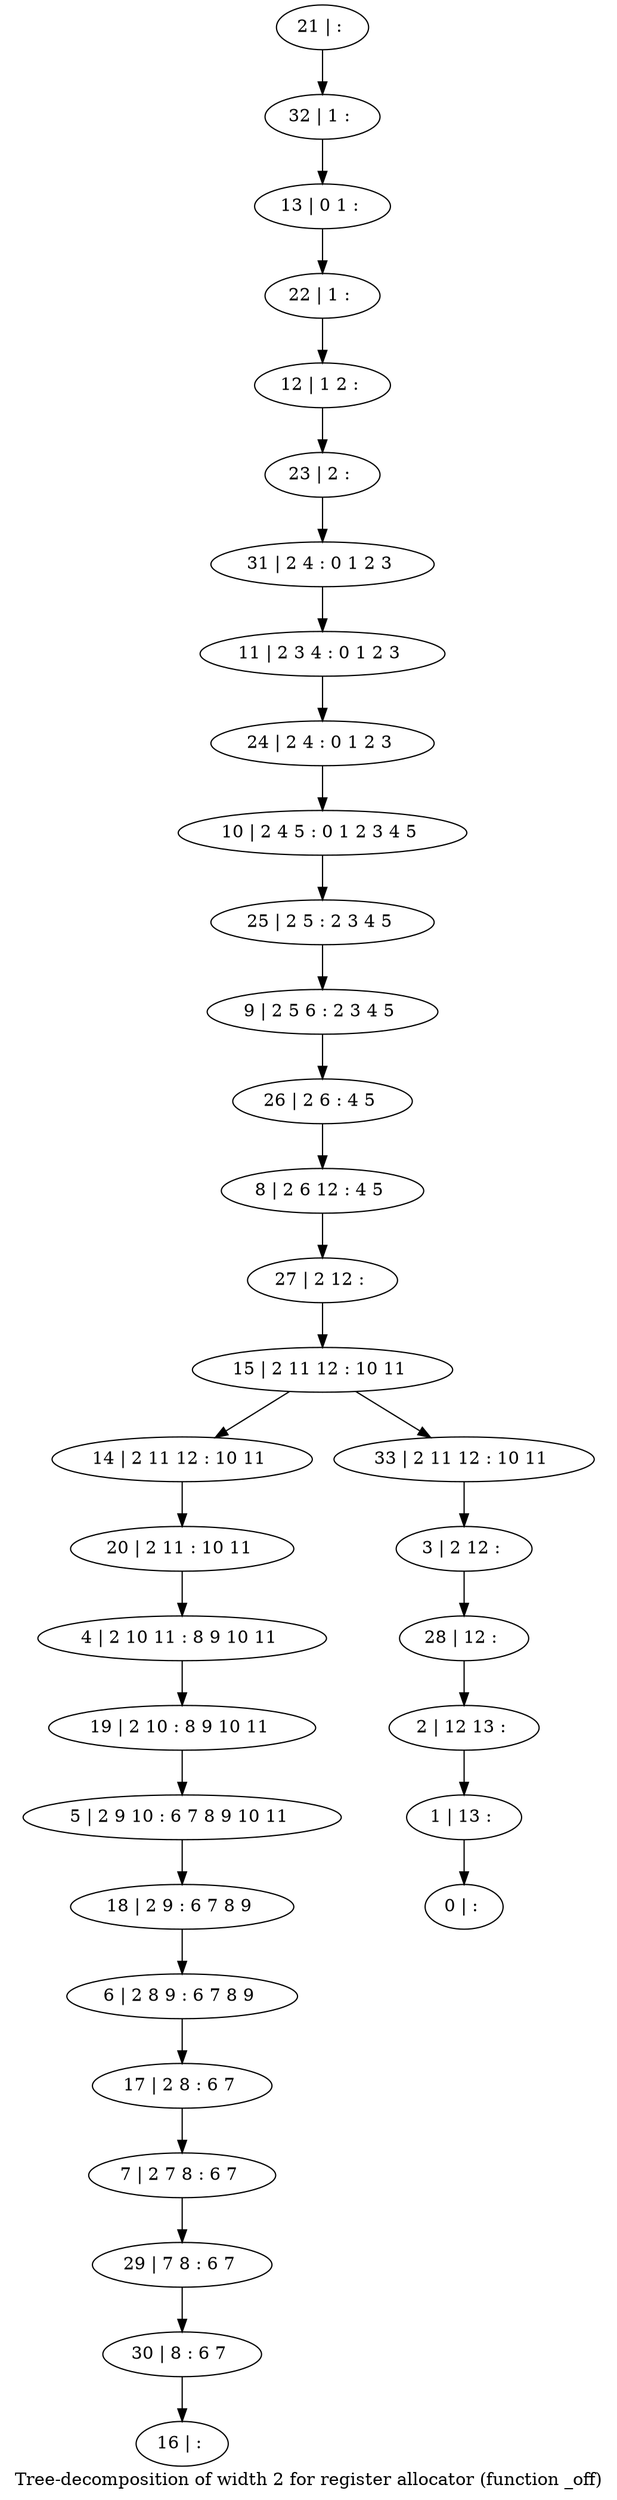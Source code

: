 digraph G {
graph [label="Tree-decomposition of width 2 for register allocator (function _off)"]
0[label="0 | : "];
1[label="1 | 13 : "];
2[label="2 | 12 13 : "];
3[label="3 | 2 12 : "];
4[label="4 | 2 10 11 : 8 9 10 11 "];
5[label="5 | 2 9 10 : 6 7 8 9 10 11 "];
6[label="6 | 2 8 9 : 6 7 8 9 "];
7[label="7 | 2 7 8 : 6 7 "];
8[label="8 | 2 6 12 : 4 5 "];
9[label="9 | 2 5 6 : 2 3 4 5 "];
10[label="10 | 2 4 5 : 0 1 2 3 4 5 "];
11[label="11 | 2 3 4 : 0 1 2 3 "];
12[label="12 | 1 2 : "];
13[label="13 | 0 1 : "];
14[label="14 | 2 11 12 : 10 11 "];
15[label="15 | 2 11 12 : 10 11 "];
16[label="16 | : "];
17[label="17 | 2 8 : 6 7 "];
18[label="18 | 2 9 : 6 7 8 9 "];
19[label="19 | 2 10 : 8 9 10 11 "];
20[label="20 | 2 11 : 10 11 "];
21[label="21 | : "];
22[label="22 | 1 : "];
23[label="23 | 2 : "];
24[label="24 | 2 4 : 0 1 2 3 "];
25[label="25 | 2 5 : 2 3 4 5 "];
26[label="26 | 2 6 : 4 5 "];
27[label="27 | 2 12 : "];
28[label="28 | 12 : "];
29[label="29 | 7 8 : 6 7 "];
30[label="30 | 8 : 6 7 "];
31[label="31 | 2 4 : 0 1 2 3 "];
32[label="32 | 1 : "];
33[label="33 | 2 11 12 : 10 11 "];
17->7 ;
6->17 ;
18->6 ;
5->18 ;
19->5 ;
4->19 ;
20->4 ;
14->20 ;
7->29 ;
30->16 ;
29->30 ;
21->32 ;
32->13 ;
13->22 ;
22->12 ;
12->23 ;
23->31 ;
31->11 ;
11->24 ;
24->10 ;
10->25 ;
25->9 ;
9->26 ;
26->8 ;
8->27 ;
27->15 ;
3->28 ;
28->2 ;
2->1 ;
1->0 ;
33->3 ;
15->14 ;
15->33 ;
}
